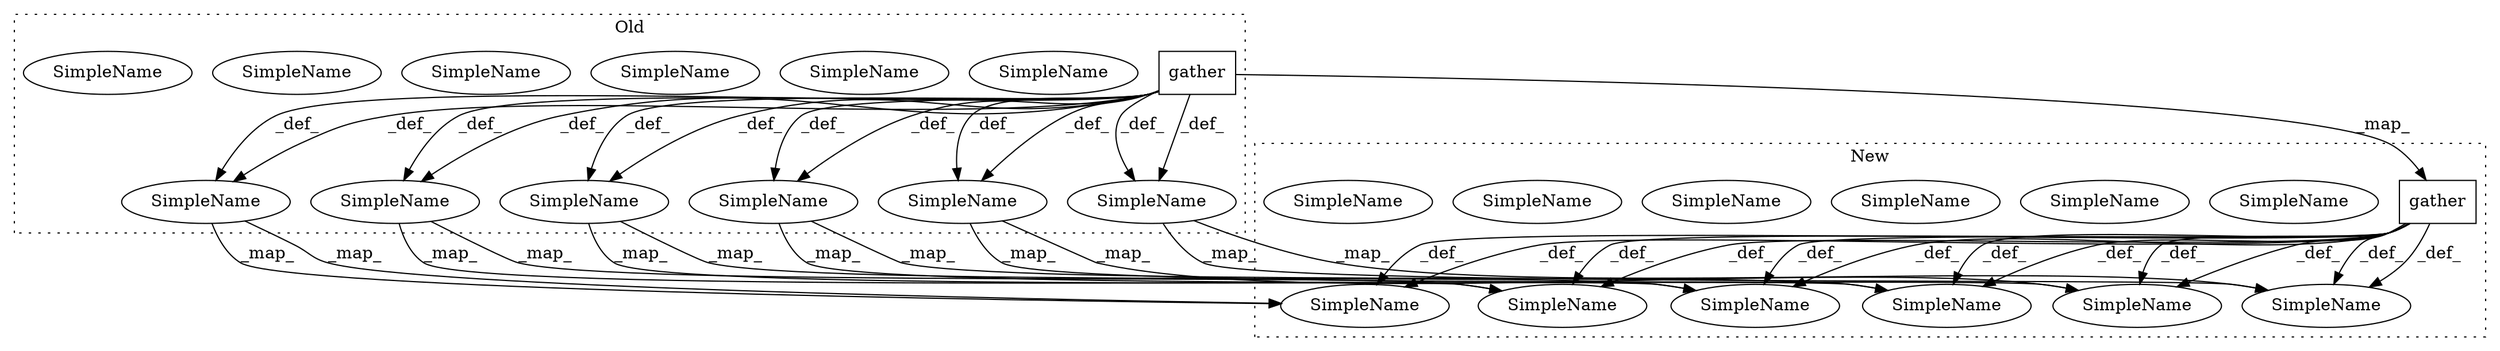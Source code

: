 digraph G {
subgraph cluster0 {
1 [label="gather" a="32" s="2198,2222" l="7,1" shape="box"];
3 [label="SimpleName" a="42" s="2766" l="4" shape="ellipse"];
6 [label="SimpleName" a="42" s="2766" l="4" shape="ellipse"];
7 [label="SimpleName" a="42" s="2478" l="4" shape="ellipse"];
10 [label="SimpleName" a="42" s="2478" l="4" shape="ellipse"];
11 [label="SimpleName" a="42" s="2234" l="7" shape="ellipse"];
14 [label="SimpleName" a="42" s="2234" l="7" shape="ellipse"];
15 [label="SimpleName" a="42" s="2614" l="7" shape="ellipse"];
18 [label="SimpleName" a="42" s="2614" l="7" shape="ellipse"];
19 [label="SimpleName" a="42" s="2156" l="8" shape="ellipse"];
22 [label="SimpleName" a="42" s="2156" l="8" shape="ellipse"];
23 [label="SimpleName" a="42" s="2674" l="4" shape="ellipse"];
26 [label="SimpleName" a="42" s="2674" l="4" shape="ellipse"];
label = "Old";
style="dotted";
}
subgraph cluster1 {
2 [label="gather" a="32" s="2225,2249" l="7,1" shape="box"];
4 [label="SimpleName" a="42" s="2792" l="4" shape="ellipse"];
5 [label="SimpleName" a="42" s="2792" l="4" shape="ellipse"];
8 [label="SimpleName" a="42" s="2504" l="4" shape="ellipse"];
9 [label="SimpleName" a="42" s="2504" l="4" shape="ellipse"];
12 [label="SimpleName" a="42" s="2260" l="7" shape="ellipse"];
13 [label="SimpleName" a="42" s="2260" l="7" shape="ellipse"];
16 [label="SimpleName" a="42" s="2640" l="7" shape="ellipse"];
17 [label="SimpleName" a="42" s="2640" l="7" shape="ellipse"];
20 [label="SimpleName" a="42" s="2182" l="8" shape="ellipse"];
21 [label="SimpleName" a="42" s="2182" l="8" shape="ellipse"];
24 [label="SimpleName" a="42" s="2700" l="4" shape="ellipse"];
25 [label="SimpleName" a="42" s="2700" l="4" shape="ellipse"];
label = "New";
style="dotted";
}
1 -> 2 [label="_map_"];
1 -> 22 [label="_def_"];
1 -> 14 [label="_def_"];
1 -> 22 [label="_def_"];
1 -> 14 [label="_def_"];
1 -> 6 [label="_def_"];
1 -> 10 [label="_def_"];
1 -> 18 [label="_def_"];
1 -> 18 [label="_def_"];
1 -> 26 [label="_def_"];
1 -> 6 [label="_def_"];
1 -> 10 [label="_def_"];
1 -> 26 [label="_def_"];
2 -> 5 [label="_def_"];
2 -> 25 [label="_def_"];
2 -> 13 [label="_def_"];
2 -> 17 [label="_def_"];
2 -> 21 [label="_def_"];
2 -> 9 [label="_def_"];
2 -> 9 [label="_def_"];
2 -> 21 [label="_def_"];
2 -> 13 [label="_def_"];
2 -> 25 [label="_def_"];
2 -> 5 [label="_def_"];
2 -> 17 [label="_def_"];
6 -> 5 [label="_map_"];
6 -> 5 [label="_map_"];
10 -> 9 [label="_map_"];
10 -> 9 [label="_map_"];
14 -> 13 [label="_map_"];
14 -> 13 [label="_map_"];
18 -> 17 [label="_map_"];
18 -> 17 [label="_map_"];
22 -> 21 [label="_map_"];
22 -> 21 [label="_map_"];
26 -> 25 [label="_map_"];
26 -> 25 [label="_map_"];
}